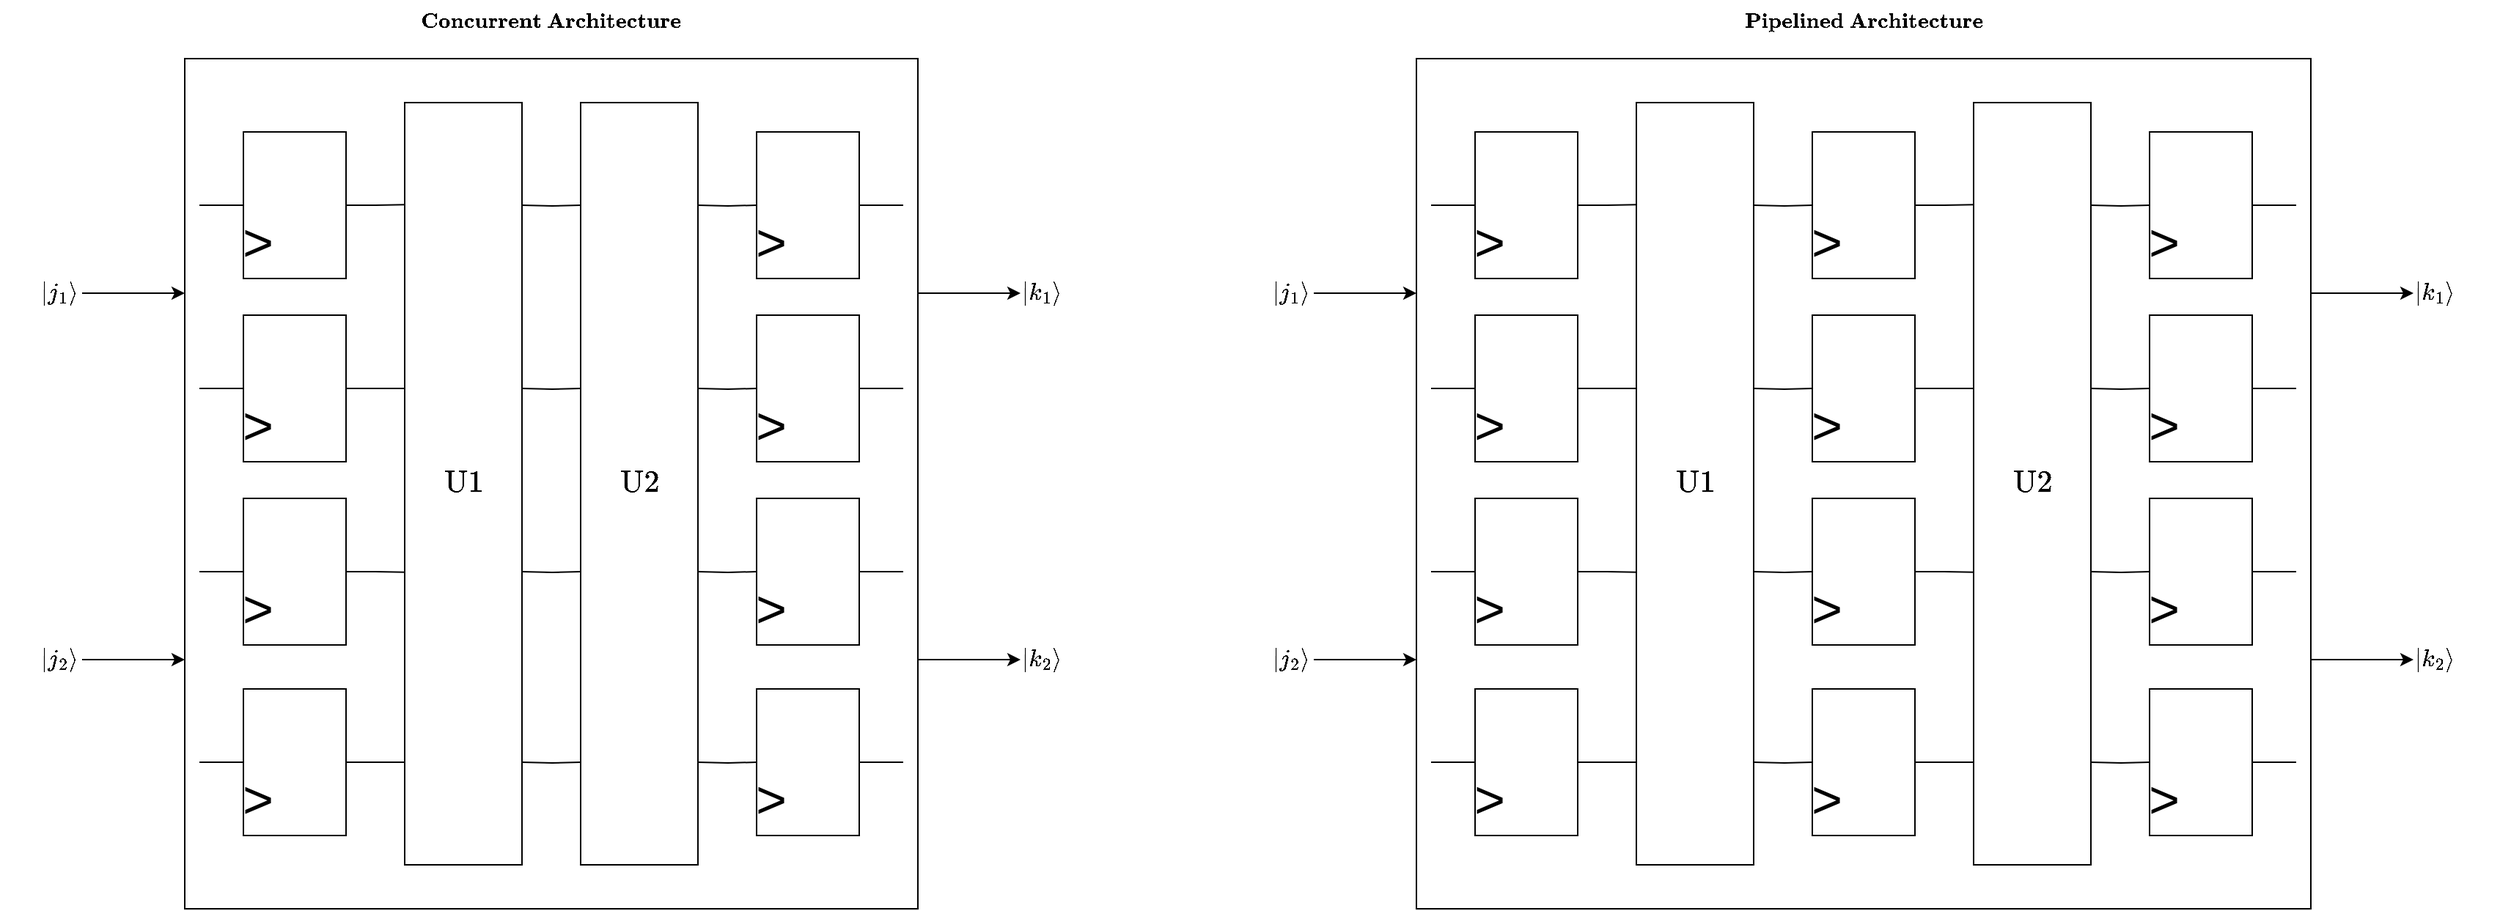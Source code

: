 <mxfile version="24.7.17">
  <diagram name="Page-1" id="9qKChrn6Y5yOypg4UwrN">
    <mxGraphModel dx="3081" dy="1124" grid="1" gridSize="10" guides="1" tooltips="1" connect="1" arrows="1" fold="1" page="1" pageScale="1" pageWidth="1169" pageHeight="827" math="1" shadow="0">
      <root>
        <mxCell id="0" />
        <mxCell id="1" parent="0" />
        <mxCell id="Sxs15MntoRyox5xJU2We-109" value="" style="rounded=0;whiteSpace=wrap;html=1;" vertex="1" parent="1">
          <mxGeometry x="100" y="90" width="610" height="580" as="geometry" />
        </mxCell>
        <mxCell id="Sxs15MntoRyox5xJU2We-1" style="edgeStyle=orthogonalEdgeStyle;rounded=0;orthogonalLoop=1;jettySize=auto;html=1;entryX=0;entryY=0.5;entryDx=0;entryDy=0;endArrow=none;endFill=0;" edge="1" parent="1" target="Sxs15MntoRyox5xJU2We-9">
          <mxGeometry relative="1" as="geometry">
            <mxPoint x="110" y="190" as="sourcePoint" />
          </mxGeometry>
        </mxCell>
        <mxCell id="Sxs15MntoRyox5xJU2We-3" style="edgeStyle=orthogonalEdgeStyle;rounded=0;orthogonalLoop=1;jettySize=auto;html=1;entryX=0;entryY=0.5;entryDx=0;entryDy=0;endArrow=none;endFill=0;" edge="1" parent="1" target="Sxs15MntoRyox5xJU2We-11">
          <mxGeometry relative="1" as="geometry">
            <mxPoint x="110" y="315" as="sourcePoint" />
          </mxGeometry>
        </mxCell>
        <mxCell id="Sxs15MntoRyox5xJU2We-5" style="edgeStyle=orthogonalEdgeStyle;rounded=0;orthogonalLoop=1;jettySize=auto;html=1;entryX=0;entryY=0.5;entryDx=0;entryDy=0;endArrow=none;endFill=0;" edge="1" parent="1" target="Sxs15MntoRyox5xJU2We-13">
          <mxGeometry relative="1" as="geometry">
            <mxPoint x="110" y="440" as="sourcePoint" />
          </mxGeometry>
        </mxCell>
        <mxCell id="Sxs15MntoRyox5xJU2We-7" style="edgeStyle=orthogonalEdgeStyle;rounded=0;orthogonalLoop=1;jettySize=auto;html=1;entryX=0;entryY=0.5;entryDx=0;entryDy=0;endArrow=none;endFill=0;" edge="1" parent="1" target="Sxs15MntoRyox5xJU2We-15">
          <mxGeometry relative="1" as="geometry">
            <mxPoint x="110" y="570" as="sourcePoint" />
          </mxGeometry>
        </mxCell>
        <mxCell id="Sxs15MntoRyox5xJU2We-9" value="" style="rounded=0;whiteSpace=wrap;html=1;" vertex="1" parent="1">
          <mxGeometry x="140.001" y="140" width="70" height="100" as="geometry" />
        </mxCell>
        <mxCell id="Sxs15MntoRyox5xJU2We-10" value="&lt;font style=&quot;font-size: 36px;&quot;&gt;&amp;gt;&lt;/font&gt;" style="text;html=1;align=center;verticalAlign=middle;whiteSpace=wrap;rounded=0;" vertex="1" parent="1">
          <mxGeometry x="130.001" y="200" width="40" height="30" as="geometry" />
        </mxCell>
        <mxCell id="Sxs15MntoRyox5xJU2We-11" value="" style="rounded=0;whiteSpace=wrap;html=1;" vertex="1" parent="1">
          <mxGeometry x="140.001" y="265" width="70" height="100" as="geometry" />
        </mxCell>
        <mxCell id="Sxs15MntoRyox5xJU2We-12" value="&lt;font style=&quot;font-size: 36px;&quot;&gt;&amp;gt;&lt;/font&gt;" style="text;html=1;align=center;verticalAlign=middle;whiteSpace=wrap;rounded=0;" vertex="1" parent="1">
          <mxGeometry x="130.001" y="325" width="40" height="30" as="geometry" />
        </mxCell>
        <mxCell id="Sxs15MntoRyox5xJU2We-13" value="" style="rounded=0;whiteSpace=wrap;html=1;" vertex="1" parent="1">
          <mxGeometry x="140.001" y="390" width="70" height="100" as="geometry" />
        </mxCell>
        <mxCell id="Sxs15MntoRyox5xJU2We-14" value="&lt;font style=&quot;font-size: 36px;&quot;&gt;&amp;gt;&lt;/font&gt;" style="text;html=1;align=center;verticalAlign=middle;whiteSpace=wrap;rounded=0;" vertex="1" parent="1">
          <mxGeometry x="130.001" y="450" width="40" height="30" as="geometry" />
        </mxCell>
        <mxCell id="Sxs15MntoRyox5xJU2We-15" value="" style="rounded=0;whiteSpace=wrap;html=1;" vertex="1" parent="1">
          <mxGeometry x="140.001" y="520" width="70" height="100" as="geometry" />
        </mxCell>
        <mxCell id="Sxs15MntoRyox5xJU2We-16" value="&lt;font style=&quot;font-size: 36px;&quot;&gt;&amp;gt;&lt;/font&gt;" style="text;html=1;align=center;verticalAlign=middle;whiteSpace=wrap;rounded=0;" vertex="1" parent="1">
          <mxGeometry x="130.001" y="580" width="40" height="30" as="geometry" />
        </mxCell>
        <mxCell id="Sxs15MntoRyox5xJU2We-36" value="&lt;font style=&quot;font-size: 18px;&quot;&gt;$$\text{U1}$$&lt;/font&gt;" style="rounded=0;whiteSpace=wrap;html=1;" vertex="1" parent="1">
          <mxGeometry x="250" y="120" width="80" height="520" as="geometry" />
        </mxCell>
        <mxCell id="Sxs15MntoRyox5xJU2We-37" style="edgeStyle=orthogonalEdgeStyle;rounded=0;orthogonalLoop=1;jettySize=auto;html=1;exitX=1;exitY=0.5;exitDx=0;exitDy=0;entryX=0.006;entryY=0.134;entryDx=0;entryDy=0;entryPerimeter=0;endArrow=none;endFill=0;" edge="1" parent="1" source="Sxs15MntoRyox5xJU2We-9" target="Sxs15MntoRyox5xJU2We-36">
          <mxGeometry relative="1" as="geometry" />
        </mxCell>
        <mxCell id="Sxs15MntoRyox5xJU2We-38" style="edgeStyle=orthogonalEdgeStyle;rounded=0;orthogonalLoop=1;jettySize=auto;html=1;exitX=1;exitY=0.5;exitDx=0;exitDy=0;entryX=0;entryY=0.375;entryDx=0;entryDy=0;entryPerimeter=0;endArrow=none;endFill=0;" edge="1" parent="1" source="Sxs15MntoRyox5xJU2We-11" target="Sxs15MntoRyox5xJU2We-36">
          <mxGeometry relative="1" as="geometry" />
        </mxCell>
        <mxCell id="Sxs15MntoRyox5xJU2We-39" style="edgeStyle=orthogonalEdgeStyle;rounded=0;orthogonalLoop=1;jettySize=auto;html=1;exitX=1;exitY=0.5;exitDx=0;exitDy=0;entryX=0.006;entryY=0.616;entryDx=0;entryDy=0;entryPerimeter=0;endArrow=none;endFill=0;" edge="1" parent="1" source="Sxs15MntoRyox5xJU2We-13" target="Sxs15MntoRyox5xJU2We-36">
          <mxGeometry relative="1" as="geometry" />
        </mxCell>
        <mxCell id="Sxs15MntoRyox5xJU2We-40" style="edgeStyle=orthogonalEdgeStyle;rounded=0;orthogonalLoop=1;jettySize=auto;html=1;exitX=1;exitY=0.5;exitDx=0;exitDy=0;entryX=-0.004;entryY=0.866;entryDx=0;entryDy=0;entryPerimeter=0;endArrow=none;endFill=0;" edge="1" parent="1" source="Sxs15MntoRyox5xJU2We-15" target="Sxs15MntoRyox5xJU2We-36">
          <mxGeometry relative="1" as="geometry" />
        </mxCell>
        <mxCell id="Sxs15MntoRyox5xJU2We-41" style="edgeStyle=orthogonalEdgeStyle;rounded=0;orthogonalLoop=1;jettySize=auto;html=1;exitX=0.5;exitY=0;exitDx=0;exitDy=0;entryX=0;entryY=0.5;entryDx=0;entryDy=0;endArrow=none;endFill=0;" edge="1" parent="1" target="Sxs15MntoRyox5xJU2We-45">
          <mxGeometry relative="1" as="geometry">
            <mxPoint x="330.0" y="190" as="sourcePoint" />
          </mxGeometry>
        </mxCell>
        <mxCell id="Sxs15MntoRyox5xJU2We-42" style="edgeStyle=orthogonalEdgeStyle;rounded=0;orthogonalLoop=1;jettySize=auto;html=1;exitX=0.5;exitY=0;exitDx=0;exitDy=0;entryX=0;entryY=0.5;entryDx=0;entryDy=0;endArrow=none;endFill=0;" edge="1" parent="1" target="Sxs15MntoRyox5xJU2We-47">
          <mxGeometry relative="1" as="geometry">
            <mxPoint x="330.0" y="315" as="sourcePoint" />
          </mxGeometry>
        </mxCell>
        <mxCell id="Sxs15MntoRyox5xJU2We-43" style="edgeStyle=orthogonalEdgeStyle;rounded=0;orthogonalLoop=1;jettySize=auto;html=1;exitX=0.5;exitY=0;exitDx=0;exitDy=0;entryX=0;entryY=0.5;entryDx=0;entryDy=0;endArrow=none;endFill=0;" edge="1" parent="1" target="Sxs15MntoRyox5xJU2We-49">
          <mxGeometry relative="1" as="geometry">
            <mxPoint x="330.0" y="440" as="sourcePoint" />
          </mxGeometry>
        </mxCell>
        <mxCell id="Sxs15MntoRyox5xJU2We-44" style="edgeStyle=orthogonalEdgeStyle;rounded=0;orthogonalLoop=1;jettySize=auto;html=1;entryX=0;entryY=0.5;entryDx=0;entryDy=0;endArrow=none;endFill=0;" edge="1" parent="1" target="Sxs15MntoRyox5xJU2We-51">
          <mxGeometry relative="1" as="geometry">
            <mxPoint x="330.0" y="570" as="sourcePoint" />
          </mxGeometry>
        </mxCell>
        <mxCell id="Sxs15MntoRyox5xJU2We-45" value="" style="rounded=0;whiteSpace=wrap;html=1;" vertex="1" parent="1">
          <mxGeometry x="370" y="140" width="70" height="100" as="geometry" />
        </mxCell>
        <mxCell id="Sxs15MntoRyox5xJU2We-46" value="&lt;font style=&quot;font-size: 36px;&quot;&gt;&amp;gt;&lt;/font&gt;" style="text;html=1;align=center;verticalAlign=middle;whiteSpace=wrap;rounded=0;" vertex="1" parent="1">
          <mxGeometry x="360" y="200" width="40" height="30" as="geometry" />
        </mxCell>
        <mxCell id="Sxs15MntoRyox5xJU2We-47" value="" style="rounded=0;whiteSpace=wrap;html=1;" vertex="1" parent="1">
          <mxGeometry x="370" y="265" width="70" height="100" as="geometry" />
        </mxCell>
        <mxCell id="Sxs15MntoRyox5xJU2We-48" value="&lt;font style=&quot;font-size: 36px;&quot;&gt;&amp;gt;&lt;/font&gt;" style="text;html=1;align=center;verticalAlign=middle;whiteSpace=wrap;rounded=0;" vertex="1" parent="1">
          <mxGeometry x="360" y="325" width="40" height="30" as="geometry" />
        </mxCell>
        <mxCell id="Sxs15MntoRyox5xJU2We-49" value="" style="rounded=0;whiteSpace=wrap;html=1;" vertex="1" parent="1">
          <mxGeometry x="370" y="390" width="70" height="100" as="geometry" />
        </mxCell>
        <mxCell id="Sxs15MntoRyox5xJU2We-50" value="&lt;font style=&quot;font-size: 36px;&quot;&gt;&amp;gt;&lt;/font&gt;" style="text;html=1;align=center;verticalAlign=middle;whiteSpace=wrap;rounded=0;" vertex="1" parent="1">
          <mxGeometry x="360" y="450" width="40" height="30" as="geometry" />
        </mxCell>
        <mxCell id="Sxs15MntoRyox5xJU2We-51" value="" style="rounded=0;whiteSpace=wrap;html=1;" vertex="1" parent="1">
          <mxGeometry x="370" y="520" width="70" height="100" as="geometry" />
        </mxCell>
        <mxCell id="Sxs15MntoRyox5xJU2We-52" value="&lt;font style=&quot;font-size: 36px;&quot;&gt;&amp;gt;&lt;/font&gt;" style="text;html=1;align=center;verticalAlign=middle;whiteSpace=wrap;rounded=0;" vertex="1" parent="1">
          <mxGeometry x="360" y="580" width="40" height="30" as="geometry" />
        </mxCell>
        <mxCell id="Sxs15MntoRyox5xJU2We-53" value="&lt;font style=&quot;font-size: 18px;&quot;&gt;$$\text{U2}$$&lt;/font&gt;" style="rounded=0;whiteSpace=wrap;html=1;" vertex="1" parent="1">
          <mxGeometry x="479.999" y="120" width="80" height="520" as="geometry" />
        </mxCell>
        <mxCell id="Sxs15MntoRyox5xJU2We-54" style="edgeStyle=orthogonalEdgeStyle;rounded=0;orthogonalLoop=1;jettySize=auto;html=1;exitX=1;exitY=0.5;exitDx=0;exitDy=0;entryX=0.006;entryY=0.134;entryDx=0;entryDy=0;entryPerimeter=0;endArrow=none;endFill=0;" edge="1" parent="1" source="Sxs15MntoRyox5xJU2We-45" target="Sxs15MntoRyox5xJU2We-53">
          <mxGeometry relative="1" as="geometry" />
        </mxCell>
        <mxCell id="Sxs15MntoRyox5xJU2We-55" style="edgeStyle=orthogonalEdgeStyle;rounded=0;orthogonalLoop=1;jettySize=auto;html=1;exitX=1;exitY=0.5;exitDx=0;exitDy=0;entryX=0;entryY=0.375;entryDx=0;entryDy=0;entryPerimeter=0;endArrow=none;endFill=0;" edge="1" parent="1" source="Sxs15MntoRyox5xJU2We-47" target="Sxs15MntoRyox5xJU2We-53">
          <mxGeometry relative="1" as="geometry" />
        </mxCell>
        <mxCell id="Sxs15MntoRyox5xJU2We-56" style="edgeStyle=orthogonalEdgeStyle;rounded=0;orthogonalLoop=1;jettySize=auto;html=1;exitX=1;exitY=0.5;exitDx=0;exitDy=0;entryX=0.006;entryY=0.616;entryDx=0;entryDy=0;entryPerimeter=0;endArrow=none;endFill=0;" edge="1" parent="1" source="Sxs15MntoRyox5xJU2We-49" target="Sxs15MntoRyox5xJU2We-53">
          <mxGeometry relative="1" as="geometry" />
        </mxCell>
        <mxCell id="Sxs15MntoRyox5xJU2We-57" style="edgeStyle=orthogonalEdgeStyle;rounded=0;orthogonalLoop=1;jettySize=auto;html=1;exitX=1;exitY=0.5;exitDx=0;exitDy=0;entryX=-0.004;entryY=0.866;entryDx=0;entryDy=0;entryPerimeter=0;endArrow=none;endFill=0;" edge="1" parent="1" source="Sxs15MntoRyox5xJU2We-51" target="Sxs15MntoRyox5xJU2We-53">
          <mxGeometry relative="1" as="geometry" />
        </mxCell>
        <mxCell id="Sxs15MntoRyox5xJU2We-58" style="edgeStyle=orthogonalEdgeStyle;rounded=0;orthogonalLoop=1;jettySize=auto;html=1;exitX=0.5;exitY=0;exitDx=0;exitDy=0;entryX=0;entryY=0.5;entryDx=0;entryDy=0;endArrow=none;endFill=0;" edge="1" parent="1">
          <mxGeometry relative="1" as="geometry">
            <mxPoint x="560.001" y="190" as="sourcePoint" />
            <mxPoint x="600.001" y="190" as="targetPoint" />
          </mxGeometry>
        </mxCell>
        <mxCell id="Sxs15MntoRyox5xJU2We-59" style="edgeStyle=orthogonalEdgeStyle;rounded=0;orthogonalLoop=1;jettySize=auto;html=1;exitX=0.5;exitY=0;exitDx=0;exitDy=0;entryX=0;entryY=0.5;entryDx=0;entryDy=0;endArrow=none;endFill=0;" edge="1" parent="1">
          <mxGeometry relative="1" as="geometry">
            <mxPoint x="560.001" y="315" as="sourcePoint" />
            <mxPoint x="600.001" y="315" as="targetPoint" />
          </mxGeometry>
        </mxCell>
        <mxCell id="Sxs15MntoRyox5xJU2We-60" style="edgeStyle=orthogonalEdgeStyle;rounded=0;orthogonalLoop=1;jettySize=auto;html=1;exitX=0.5;exitY=0;exitDx=0;exitDy=0;entryX=0;entryY=0.5;entryDx=0;entryDy=0;endArrow=none;endFill=0;" edge="1" parent="1">
          <mxGeometry relative="1" as="geometry">
            <mxPoint x="560.001" y="440" as="sourcePoint" />
            <mxPoint x="600.001" y="440" as="targetPoint" />
          </mxGeometry>
        </mxCell>
        <mxCell id="Sxs15MntoRyox5xJU2We-61" style="edgeStyle=orthogonalEdgeStyle;rounded=0;orthogonalLoop=1;jettySize=auto;html=1;entryX=0;entryY=0.5;entryDx=0;entryDy=0;endArrow=none;endFill=0;" edge="1" parent="1">
          <mxGeometry relative="1" as="geometry">
            <mxPoint x="560.001" y="570" as="sourcePoint" />
            <mxPoint x="600.001" y="570" as="targetPoint" />
          </mxGeometry>
        </mxCell>
        <mxCell id="Sxs15MntoRyox5xJU2We-96" value="" style="rounded=0;whiteSpace=wrap;html=1;" vertex="1" parent="1">
          <mxGeometry x="600.001" y="140" width="70" height="100" as="geometry" />
        </mxCell>
        <mxCell id="Sxs15MntoRyox5xJU2We-97" value="&lt;font style=&quot;font-size: 36px;&quot;&gt;&amp;gt;&lt;/font&gt;" style="text;html=1;align=center;verticalAlign=middle;whiteSpace=wrap;rounded=0;" vertex="1" parent="1">
          <mxGeometry x="590.001" y="200" width="40" height="30" as="geometry" />
        </mxCell>
        <mxCell id="Sxs15MntoRyox5xJU2We-98" value="" style="rounded=0;whiteSpace=wrap;html=1;" vertex="1" parent="1">
          <mxGeometry x="600.001" y="265" width="70" height="100" as="geometry" />
        </mxCell>
        <mxCell id="Sxs15MntoRyox5xJU2We-99" value="&lt;font style=&quot;font-size: 36px;&quot;&gt;&amp;gt;&lt;/font&gt;" style="text;html=1;align=center;verticalAlign=middle;whiteSpace=wrap;rounded=0;" vertex="1" parent="1">
          <mxGeometry x="590.001" y="325" width="40" height="30" as="geometry" />
        </mxCell>
        <mxCell id="Sxs15MntoRyox5xJU2We-100" value="" style="rounded=0;whiteSpace=wrap;html=1;" vertex="1" parent="1">
          <mxGeometry x="600.001" y="390" width="70" height="100" as="geometry" />
        </mxCell>
        <mxCell id="Sxs15MntoRyox5xJU2We-101" value="&lt;font style=&quot;font-size: 36px;&quot;&gt;&amp;gt;&lt;/font&gt;" style="text;html=1;align=center;verticalAlign=middle;whiteSpace=wrap;rounded=0;" vertex="1" parent="1">
          <mxGeometry x="590.001" y="450" width="40" height="30" as="geometry" />
        </mxCell>
        <mxCell id="Sxs15MntoRyox5xJU2We-102" value="" style="rounded=0;whiteSpace=wrap;html=1;" vertex="1" parent="1">
          <mxGeometry x="600.001" y="520" width="70" height="100" as="geometry" />
        </mxCell>
        <mxCell id="Sxs15MntoRyox5xJU2We-103" value="&lt;font style=&quot;font-size: 36px;&quot;&gt;&amp;gt;&lt;/font&gt;" style="text;html=1;align=center;verticalAlign=middle;whiteSpace=wrap;rounded=0;" vertex="1" parent="1">
          <mxGeometry x="590.001" y="580" width="40" height="30" as="geometry" />
        </mxCell>
        <mxCell id="Sxs15MntoRyox5xJU2We-104" style="edgeStyle=orthogonalEdgeStyle;rounded=0;orthogonalLoop=1;jettySize=auto;html=1;exitX=1;exitY=0.5;exitDx=0;exitDy=0;endArrow=none;endFill=0;" edge="1" parent="1" source="Sxs15MntoRyox5xJU2We-96">
          <mxGeometry relative="1" as="geometry">
            <mxPoint x="700" y="190" as="targetPoint" />
          </mxGeometry>
        </mxCell>
        <mxCell id="Sxs15MntoRyox5xJU2We-105" style="edgeStyle=orthogonalEdgeStyle;rounded=0;orthogonalLoop=1;jettySize=auto;html=1;exitX=1;exitY=0.5;exitDx=0;exitDy=0;endArrow=none;endFill=0;" edge="1" parent="1" source="Sxs15MntoRyox5xJU2We-98">
          <mxGeometry relative="1" as="geometry">
            <mxPoint x="700" y="315" as="targetPoint" />
          </mxGeometry>
        </mxCell>
        <mxCell id="Sxs15MntoRyox5xJU2We-106" style="edgeStyle=orthogonalEdgeStyle;rounded=0;orthogonalLoop=1;jettySize=auto;html=1;exitX=1;exitY=0.5;exitDx=0;exitDy=0;endArrow=none;endFill=0;" edge="1" parent="1" source="Sxs15MntoRyox5xJU2We-100">
          <mxGeometry relative="1" as="geometry">
            <mxPoint x="700" y="440" as="targetPoint" />
          </mxGeometry>
        </mxCell>
        <mxCell id="Sxs15MntoRyox5xJU2We-107" style="edgeStyle=orthogonalEdgeStyle;rounded=0;orthogonalLoop=1;jettySize=auto;html=1;exitX=1;exitY=0.5;exitDx=0;exitDy=0;endArrow=none;endFill=0;" edge="1" parent="1" source="Sxs15MntoRyox5xJU2We-102">
          <mxGeometry relative="1" as="geometry">
            <mxPoint x="700" y="570" as="targetPoint" />
          </mxGeometry>
        </mxCell>
        <mxCell id="Sxs15MntoRyox5xJU2We-110" value="" style="endArrow=classic;html=1;rounded=0;" edge="1" parent="1">
          <mxGeometry width="50" height="50" relative="1" as="geometry">
            <mxPoint x="30" y="250" as="sourcePoint" />
            <mxPoint x="100" y="250" as="targetPoint" />
          </mxGeometry>
        </mxCell>
        <mxCell id="Sxs15MntoRyox5xJU2We-111" value="" style="endArrow=classic;html=1;rounded=0;" edge="1" parent="1">
          <mxGeometry width="50" height="50" relative="1" as="geometry">
            <mxPoint x="30" y="500" as="sourcePoint" />
            <mxPoint x="100" y="500" as="targetPoint" />
          </mxGeometry>
        </mxCell>
        <mxCell id="Sxs15MntoRyox5xJU2We-112" value="" style="endArrow=classic;html=1;rounded=0;" edge="1" parent="1">
          <mxGeometry width="50" height="50" relative="1" as="geometry">
            <mxPoint x="710" y="250" as="sourcePoint" />
            <mxPoint x="780" y="250" as="targetPoint" />
          </mxGeometry>
        </mxCell>
        <mxCell id="Sxs15MntoRyox5xJU2We-113" value="" style="endArrow=classic;html=1;rounded=0;" edge="1" parent="1">
          <mxGeometry width="50" height="50" relative="1" as="geometry">
            <mxPoint x="710" y="500" as="sourcePoint" />
            <mxPoint x="780" y="500" as="targetPoint" />
          </mxGeometry>
        </mxCell>
        <mxCell id="Sxs15MntoRyox5xJU2We-114" value="&lt;font style=&quot;font-size: 14px;&quot;&gt;$$\ket{j_1}$$&lt;/font&gt;" style="text;html=1;align=center;verticalAlign=middle;whiteSpace=wrap;rounded=0;" vertex="1" parent="1">
          <mxGeometry y="235" width="30" height="30" as="geometry" />
        </mxCell>
        <mxCell id="Sxs15MntoRyox5xJU2We-115" value="&lt;font style=&quot;font-size: 14px;&quot;&gt;$$\ket{j_2}$$&lt;/font&gt;" style="text;html=1;align=center;verticalAlign=middle;whiteSpace=wrap;rounded=0;" vertex="1" parent="1">
          <mxGeometry y="480" width="30" height="40" as="geometry" />
        </mxCell>
        <mxCell id="Sxs15MntoRyox5xJU2We-117" value="&lt;font style=&quot;font-size: 14px;&quot;&gt;$$\ket{k_1}$$&lt;/font&gt;" style="text;html=1;align=center;verticalAlign=middle;whiteSpace=wrap;rounded=0;" vertex="1" parent="1">
          <mxGeometry x="780" y="235" width="30" height="30" as="geometry" />
        </mxCell>
        <mxCell id="Sxs15MntoRyox5xJU2We-118" value="&lt;font style=&quot;font-size: 14px;&quot;&gt;$$\ket{k_2}$$&lt;/font&gt;" style="text;html=1;align=center;verticalAlign=middle;whiteSpace=wrap;rounded=0;" vertex="1" parent="1">
          <mxGeometry x="780" y="485" width="30" height="30" as="geometry" />
        </mxCell>
        <mxCell id="Sxs15MntoRyox5xJU2We-119" value="" style="rounded=0;whiteSpace=wrap;html=1;" vertex="1" parent="1">
          <mxGeometry x="-740" y="90" width="500" height="580" as="geometry" />
        </mxCell>
        <mxCell id="Sxs15MntoRyox5xJU2We-120" style="edgeStyle=orthogonalEdgeStyle;rounded=0;orthogonalLoop=1;jettySize=auto;html=1;entryX=0;entryY=0.5;entryDx=0;entryDy=0;endArrow=none;endFill=0;" edge="1" parent="1" target="Sxs15MntoRyox5xJU2We-124">
          <mxGeometry relative="1" as="geometry">
            <mxPoint x="-730" y="190" as="sourcePoint" />
          </mxGeometry>
        </mxCell>
        <mxCell id="Sxs15MntoRyox5xJU2We-121" style="edgeStyle=orthogonalEdgeStyle;rounded=0;orthogonalLoop=1;jettySize=auto;html=1;entryX=0;entryY=0.5;entryDx=0;entryDy=0;endArrow=none;endFill=0;" edge="1" parent="1" target="Sxs15MntoRyox5xJU2We-126">
          <mxGeometry relative="1" as="geometry">
            <mxPoint x="-730" y="315" as="sourcePoint" />
          </mxGeometry>
        </mxCell>
        <mxCell id="Sxs15MntoRyox5xJU2We-122" style="edgeStyle=orthogonalEdgeStyle;rounded=0;orthogonalLoop=1;jettySize=auto;html=1;entryX=0;entryY=0.5;entryDx=0;entryDy=0;endArrow=none;endFill=0;" edge="1" parent="1" target="Sxs15MntoRyox5xJU2We-128">
          <mxGeometry relative="1" as="geometry">
            <mxPoint x="-730" y="440" as="sourcePoint" />
          </mxGeometry>
        </mxCell>
        <mxCell id="Sxs15MntoRyox5xJU2We-123" style="edgeStyle=orthogonalEdgeStyle;rounded=0;orthogonalLoop=1;jettySize=auto;html=1;entryX=0;entryY=0.5;entryDx=0;entryDy=0;endArrow=none;endFill=0;" edge="1" parent="1" target="Sxs15MntoRyox5xJU2We-130">
          <mxGeometry relative="1" as="geometry">
            <mxPoint x="-730" y="570" as="sourcePoint" />
          </mxGeometry>
        </mxCell>
        <mxCell id="Sxs15MntoRyox5xJU2We-124" value="" style="rounded=0;whiteSpace=wrap;html=1;" vertex="1" parent="1">
          <mxGeometry x="-699.999" y="140" width="70" height="100" as="geometry" />
        </mxCell>
        <mxCell id="Sxs15MntoRyox5xJU2We-125" value="&lt;font style=&quot;font-size: 36px;&quot;&gt;&amp;gt;&lt;/font&gt;" style="text;html=1;align=center;verticalAlign=middle;whiteSpace=wrap;rounded=0;" vertex="1" parent="1">
          <mxGeometry x="-709.999" y="200" width="40" height="30" as="geometry" />
        </mxCell>
        <mxCell id="Sxs15MntoRyox5xJU2We-126" value="" style="rounded=0;whiteSpace=wrap;html=1;" vertex="1" parent="1">
          <mxGeometry x="-699.999" y="265" width="70" height="100" as="geometry" />
        </mxCell>
        <mxCell id="Sxs15MntoRyox5xJU2We-127" value="&lt;font style=&quot;font-size: 36px;&quot;&gt;&amp;gt;&lt;/font&gt;" style="text;html=1;align=center;verticalAlign=middle;whiteSpace=wrap;rounded=0;" vertex="1" parent="1">
          <mxGeometry x="-709.999" y="325" width="40" height="30" as="geometry" />
        </mxCell>
        <mxCell id="Sxs15MntoRyox5xJU2We-128" value="" style="rounded=0;whiteSpace=wrap;html=1;" vertex="1" parent="1">
          <mxGeometry x="-699.999" y="390" width="70" height="100" as="geometry" />
        </mxCell>
        <mxCell id="Sxs15MntoRyox5xJU2We-129" value="&lt;font style=&quot;font-size: 36px;&quot;&gt;&amp;gt;&lt;/font&gt;" style="text;html=1;align=center;verticalAlign=middle;whiteSpace=wrap;rounded=0;" vertex="1" parent="1">
          <mxGeometry x="-709.999" y="450" width="40" height="30" as="geometry" />
        </mxCell>
        <mxCell id="Sxs15MntoRyox5xJU2We-130" value="" style="rounded=0;whiteSpace=wrap;html=1;" vertex="1" parent="1">
          <mxGeometry x="-699.999" y="520" width="70" height="100" as="geometry" />
        </mxCell>
        <mxCell id="Sxs15MntoRyox5xJU2We-131" value="&lt;font style=&quot;font-size: 36px;&quot;&gt;&amp;gt;&lt;/font&gt;" style="text;html=1;align=center;verticalAlign=middle;whiteSpace=wrap;rounded=0;" vertex="1" parent="1">
          <mxGeometry x="-709.999" y="580" width="40" height="30" as="geometry" />
        </mxCell>
        <mxCell id="Sxs15MntoRyox5xJU2We-132" value="&lt;font style=&quot;font-size: 18px;&quot;&gt;$$\text{U1}$$&lt;/font&gt;" style="rounded=0;whiteSpace=wrap;html=1;" vertex="1" parent="1">
          <mxGeometry x="-590" y="120" width="80" height="520" as="geometry" />
        </mxCell>
        <mxCell id="Sxs15MntoRyox5xJU2We-133" style="edgeStyle=orthogonalEdgeStyle;rounded=0;orthogonalLoop=1;jettySize=auto;html=1;exitX=1;exitY=0.5;exitDx=0;exitDy=0;entryX=0.006;entryY=0.134;entryDx=0;entryDy=0;entryPerimeter=0;endArrow=none;endFill=0;" edge="1" parent="1" source="Sxs15MntoRyox5xJU2We-124" target="Sxs15MntoRyox5xJU2We-132">
          <mxGeometry relative="1" as="geometry" />
        </mxCell>
        <mxCell id="Sxs15MntoRyox5xJU2We-134" style="edgeStyle=orthogonalEdgeStyle;rounded=0;orthogonalLoop=1;jettySize=auto;html=1;exitX=1;exitY=0.5;exitDx=0;exitDy=0;entryX=0;entryY=0.375;entryDx=0;entryDy=0;entryPerimeter=0;endArrow=none;endFill=0;" edge="1" parent="1" source="Sxs15MntoRyox5xJU2We-126" target="Sxs15MntoRyox5xJU2We-132">
          <mxGeometry relative="1" as="geometry" />
        </mxCell>
        <mxCell id="Sxs15MntoRyox5xJU2We-135" style="edgeStyle=orthogonalEdgeStyle;rounded=0;orthogonalLoop=1;jettySize=auto;html=1;exitX=1;exitY=0.5;exitDx=0;exitDy=0;entryX=0.006;entryY=0.616;entryDx=0;entryDy=0;entryPerimeter=0;endArrow=none;endFill=0;" edge="1" parent="1" source="Sxs15MntoRyox5xJU2We-128" target="Sxs15MntoRyox5xJU2We-132">
          <mxGeometry relative="1" as="geometry" />
        </mxCell>
        <mxCell id="Sxs15MntoRyox5xJU2We-136" style="edgeStyle=orthogonalEdgeStyle;rounded=0;orthogonalLoop=1;jettySize=auto;html=1;exitX=1;exitY=0.5;exitDx=0;exitDy=0;entryX=-0.004;entryY=0.866;entryDx=0;entryDy=0;entryPerimeter=0;endArrow=none;endFill=0;" edge="1" parent="1" source="Sxs15MntoRyox5xJU2We-130" target="Sxs15MntoRyox5xJU2We-132">
          <mxGeometry relative="1" as="geometry" />
        </mxCell>
        <mxCell id="Sxs15MntoRyox5xJU2We-137" style="edgeStyle=orthogonalEdgeStyle;rounded=0;orthogonalLoop=1;jettySize=auto;html=1;exitX=0.5;exitY=0;exitDx=0;exitDy=0;entryX=0;entryY=0.5;entryDx=0;entryDy=0;endArrow=none;endFill=0;" edge="1" parent="1">
          <mxGeometry relative="1" as="geometry">
            <mxPoint x="-510" y="190" as="sourcePoint" />
            <mxPoint x="-470" y="190" as="targetPoint" />
          </mxGeometry>
        </mxCell>
        <mxCell id="Sxs15MntoRyox5xJU2We-138" style="edgeStyle=orthogonalEdgeStyle;rounded=0;orthogonalLoop=1;jettySize=auto;html=1;exitX=0.5;exitY=0;exitDx=0;exitDy=0;entryX=0;entryY=0.5;entryDx=0;entryDy=0;endArrow=none;endFill=0;" edge="1" parent="1">
          <mxGeometry relative="1" as="geometry">
            <mxPoint x="-510" y="315" as="sourcePoint" />
            <mxPoint x="-470" y="315" as="targetPoint" />
          </mxGeometry>
        </mxCell>
        <mxCell id="Sxs15MntoRyox5xJU2We-139" style="edgeStyle=orthogonalEdgeStyle;rounded=0;orthogonalLoop=1;jettySize=auto;html=1;exitX=0.5;exitY=0;exitDx=0;exitDy=0;entryX=0;entryY=0.5;entryDx=0;entryDy=0;endArrow=none;endFill=0;" edge="1" parent="1">
          <mxGeometry relative="1" as="geometry">
            <mxPoint x="-510" y="440" as="sourcePoint" />
            <mxPoint x="-470" y="440" as="targetPoint" />
          </mxGeometry>
        </mxCell>
        <mxCell id="Sxs15MntoRyox5xJU2We-140" style="edgeStyle=orthogonalEdgeStyle;rounded=0;orthogonalLoop=1;jettySize=auto;html=1;entryX=0;entryY=0.5;entryDx=0;entryDy=0;endArrow=none;endFill=0;" edge="1" parent="1">
          <mxGeometry relative="1" as="geometry">
            <mxPoint x="-510" y="570" as="sourcePoint" />
            <mxPoint x="-470" y="570" as="targetPoint" />
          </mxGeometry>
        </mxCell>
        <mxCell id="Sxs15MntoRyox5xJU2We-149" value="&lt;font style=&quot;font-size: 18px;&quot;&gt;$$\text{U2}$$&lt;/font&gt;" style="rounded=0;whiteSpace=wrap;html=1;" vertex="1" parent="1">
          <mxGeometry x="-470.001" y="120" width="80" height="520" as="geometry" />
        </mxCell>
        <mxCell id="Sxs15MntoRyox5xJU2We-154" style="edgeStyle=orthogonalEdgeStyle;rounded=0;orthogonalLoop=1;jettySize=auto;html=1;exitX=0.5;exitY=0;exitDx=0;exitDy=0;entryX=0;entryY=0.5;entryDx=0;entryDy=0;endArrow=none;endFill=0;" edge="1" parent="1">
          <mxGeometry relative="1" as="geometry">
            <mxPoint x="-389.999" y="190" as="sourcePoint" />
            <mxPoint x="-349.999" y="190" as="targetPoint" />
          </mxGeometry>
        </mxCell>
        <mxCell id="Sxs15MntoRyox5xJU2We-155" style="edgeStyle=orthogonalEdgeStyle;rounded=0;orthogonalLoop=1;jettySize=auto;html=1;exitX=0.5;exitY=0;exitDx=0;exitDy=0;entryX=0;entryY=0.5;entryDx=0;entryDy=0;endArrow=none;endFill=0;" edge="1" parent="1">
          <mxGeometry relative="1" as="geometry">
            <mxPoint x="-389.999" y="315" as="sourcePoint" />
            <mxPoint x="-349.999" y="315" as="targetPoint" />
          </mxGeometry>
        </mxCell>
        <mxCell id="Sxs15MntoRyox5xJU2We-156" style="edgeStyle=orthogonalEdgeStyle;rounded=0;orthogonalLoop=1;jettySize=auto;html=1;exitX=0.5;exitY=0;exitDx=0;exitDy=0;entryX=0;entryY=0.5;entryDx=0;entryDy=0;endArrow=none;endFill=0;" edge="1" parent="1">
          <mxGeometry relative="1" as="geometry">
            <mxPoint x="-389.999" y="440" as="sourcePoint" />
            <mxPoint x="-349.999" y="440" as="targetPoint" />
          </mxGeometry>
        </mxCell>
        <mxCell id="Sxs15MntoRyox5xJU2We-157" style="edgeStyle=orthogonalEdgeStyle;rounded=0;orthogonalLoop=1;jettySize=auto;html=1;entryX=0;entryY=0.5;entryDx=0;entryDy=0;endArrow=none;endFill=0;" edge="1" parent="1">
          <mxGeometry relative="1" as="geometry">
            <mxPoint x="-389.999" y="570" as="sourcePoint" />
            <mxPoint x="-349.999" y="570" as="targetPoint" />
          </mxGeometry>
        </mxCell>
        <mxCell id="Sxs15MntoRyox5xJU2We-158" value="" style="rounded=0;whiteSpace=wrap;html=1;" vertex="1" parent="1">
          <mxGeometry x="-349.999" y="140" width="70" height="100" as="geometry" />
        </mxCell>
        <mxCell id="Sxs15MntoRyox5xJU2We-159" value="&lt;font style=&quot;font-size: 36px;&quot;&gt;&amp;gt;&lt;/font&gt;" style="text;html=1;align=center;verticalAlign=middle;whiteSpace=wrap;rounded=0;" vertex="1" parent="1">
          <mxGeometry x="-359.999" y="200" width="40" height="30" as="geometry" />
        </mxCell>
        <mxCell id="Sxs15MntoRyox5xJU2We-160" value="" style="rounded=0;whiteSpace=wrap;html=1;" vertex="1" parent="1">
          <mxGeometry x="-349.999" y="265" width="70" height="100" as="geometry" />
        </mxCell>
        <mxCell id="Sxs15MntoRyox5xJU2We-161" value="&lt;font style=&quot;font-size: 36px;&quot;&gt;&amp;gt;&lt;/font&gt;" style="text;html=1;align=center;verticalAlign=middle;whiteSpace=wrap;rounded=0;" vertex="1" parent="1">
          <mxGeometry x="-359.999" y="325" width="40" height="30" as="geometry" />
        </mxCell>
        <mxCell id="Sxs15MntoRyox5xJU2We-162" value="" style="rounded=0;whiteSpace=wrap;html=1;" vertex="1" parent="1">
          <mxGeometry x="-349.999" y="390" width="70" height="100" as="geometry" />
        </mxCell>
        <mxCell id="Sxs15MntoRyox5xJU2We-163" value="&lt;font style=&quot;font-size: 36px;&quot;&gt;&amp;gt;&lt;/font&gt;" style="text;html=1;align=center;verticalAlign=middle;whiteSpace=wrap;rounded=0;" vertex="1" parent="1">
          <mxGeometry x="-359.999" y="450" width="40" height="30" as="geometry" />
        </mxCell>
        <mxCell id="Sxs15MntoRyox5xJU2We-164" value="" style="rounded=0;whiteSpace=wrap;html=1;" vertex="1" parent="1">
          <mxGeometry x="-349.999" y="520" width="70" height="100" as="geometry" />
        </mxCell>
        <mxCell id="Sxs15MntoRyox5xJU2We-165" value="&lt;font style=&quot;font-size: 36px;&quot;&gt;&amp;gt;&lt;/font&gt;" style="text;html=1;align=center;verticalAlign=middle;whiteSpace=wrap;rounded=0;" vertex="1" parent="1">
          <mxGeometry x="-359.999" y="580" width="40" height="30" as="geometry" />
        </mxCell>
        <mxCell id="Sxs15MntoRyox5xJU2We-166" style="edgeStyle=orthogonalEdgeStyle;rounded=0;orthogonalLoop=1;jettySize=auto;html=1;exitX=1;exitY=0.5;exitDx=0;exitDy=0;endArrow=none;endFill=0;" edge="1" parent="1" source="Sxs15MntoRyox5xJU2We-158">
          <mxGeometry relative="1" as="geometry">
            <mxPoint x="-250" y="190" as="targetPoint" />
          </mxGeometry>
        </mxCell>
        <mxCell id="Sxs15MntoRyox5xJU2We-167" style="edgeStyle=orthogonalEdgeStyle;rounded=0;orthogonalLoop=1;jettySize=auto;html=1;exitX=1;exitY=0.5;exitDx=0;exitDy=0;endArrow=none;endFill=0;" edge="1" parent="1" source="Sxs15MntoRyox5xJU2We-160">
          <mxGeometry relative="1" as="geometry">
            <mxPoint x="-250" y="315" as="targetPoint" />
          </mxGeometry>
        </mxCell>
        <mxCell id="Sxs15MntoRyox5xJU2We-168" style="edgeStyle=orthogonalEdgeStyle;rounded=0;orthogonalLoop=1;jettySize=auto;html=1;exitX=1;exitY=0.5;exitDx=0;exitDy=0;endArrow=none;endFill=0;" edge="1" parent="1" source="Sxs15MntoRyox5xJU2We-162">
          <mxGeometry relative="1" as="geometry">
            <mxPoint x="-250" y="440" as="targetPoint" />
          </mxGeometry>
        </mxCell>
        <mxCell id="Sxs15MntoRyox5xJU2We-169" style="edgeStyle=orthogonalEdgeStyle;rounded=0;orthogonalLoop=1;jettySize=auto;html=1;exitX=1;exitY=0.5;exitDx=0;exitDy=0;endArrow=none;endFill=0;" edge="1" parent="1" source="Sxs15MntoRyox5xJU2We-164">
          <mxGeometry relative="1" as="geometry">
            <mxPoint x="-250" y="570" as="targetPoint" />
          </mxGeometry>
        </mxCell>
        <mxCell id="Sxs15MntoRyox5xJU2We-170" value="" style="endArrow=classic;html=1;rounded=0;" edge="1" parent="1">
          <mxGeometry width="50" height="50" relative="1" as="geometry">
            <mxPoint x="-810" y="250" as="sourcePoint" />
            <mxPoint x="-740" y="250" as="targetPoint" />
          </mxGeometry>
        </mxCell>
        <mxCell id="Sxs15MntoRyox5xJU2We-171" value="" style="endArrow=classic;html=1;rounded=0;" edge="1" parent="1">
          <mxGeometry width="50" height="50" relative="1" as="geometry">
            <mxPoint x="-810" y="500" as="sourcePoint" />
            <mxPoint x="-740" y="500" as="targetPoint" />
          </mxGeometry>
        </mxCell>
        <mxCell id="Sxs15MntoRyox5xJU2We-172" value="" style="endArrow=classic;html=1;rounded=0;" edge="1" parent="1">
          <mxGeometry width="50" height="50" relative="1" as="geometry">
            <mxPoint x="-240" y="250" as="sourcePoint" />
            <mxPoint x="-170" y="250" as="targetPoint" />
          </mxGeometry>
        </mxCell>
        <mxCell id="Sxs15MntoRyox5xJU2We-173" value="" style="endArrow=classic;html=1;rounded=0;" edge="1" parent="1">
          <mxGeometry width="50" height="50" relative="1" as="geometry">
            <mxPoint x="-240" y="500" as="sourcePoint" />
            <mxPoint x="-170" y="500" as="targetPoint" />
          </mxGeometry>
        </mxCell>
        <mxCell id="Sxs15MntoRyox5xJU2We-174" value="&lt;font style=&quot;font-size: 14px;&quot;&gt;$$\ket{j_1}$$&lt;/font&gt;" style="text;html=1;align=center;verticalAlign=middle;whiteSpace=wrap;rounded=0;" vertex="1" parent="1">
          <mxGeometry x="-840" y="235" width="30" height="30" as="geometry" />
        </mxCell>
        <mxCell id="Sxs15MntoRyox5xJU2We-175" value="&lt;font style=&quot;font-size: 14px;&quot;&gt;$$\ket{j_2}$$&lt;/font&gt;" style="text;html=1;align=center;verticalAlign=middle;whiteSpace=wrap;rounded=0;" vertex="1" parent="1">
          <mxGeometry x="-840" y="480" width="30" height="40" as="geometry" />
        </mxCell>
        <mxCell id="Sxs15MntoRyox5xJU2We-176" value="&lt;font style=&quot;font-size: 14px;&quot;&gt;$$\ket{k_1}$$&lt;/font&gt;" style="text;html=1;align=center;verticalAlign=middle;whiteSpace=wrap;rounded=0;" vertex="1" parent="1">
          <mxGeometry x="-170" y="235" width="30" height="30" as="geometry" />
        </mxCell>
        <mxCell id="Sxs15MntoRyox5xJU2We-177" value="&lt;font style=&quot;font-size: 14px;&quot;&gt;$$\ket{k_2}$$&lt;/font&gt;" style="text;html=1;align=center;verticalAlign=middle;whiteSpace=wrap;rounded=0;" vertex="1" parent="1">
          <mxGeometry x="-170" y="485" width="30" height="30" as="geometry" />
        </mxCell>
        <mxCell id="Sxs15MntoRyox5xJU2We-178" value="$$\textbf{Concurrent Architecture}$$" style="text;html=1;align=center;verticalAlign=middle;whiteSpace=wrap;rounded=0;" vertex="1" parent="1">
          <mxGeometry x="-740" y="50" width="500" height="30" as="geometry" />
        </mxCell>
        <mxCell id="Sxs15MntoRyox5xJU2We-180" value="$$\textbf{Pipelined Architecture}$$" style="text;html=1;align=center;verticalAlign=middle;whiteSpace=wrap;rounded=0;" vertex="1" parent="1">
          <mxGeometry x="100" y="50" width="610" height="30" as="geometry" />
        </mxCell>
      </root>
    </mxGraphModel>
  </diagram>
</mxfile>
